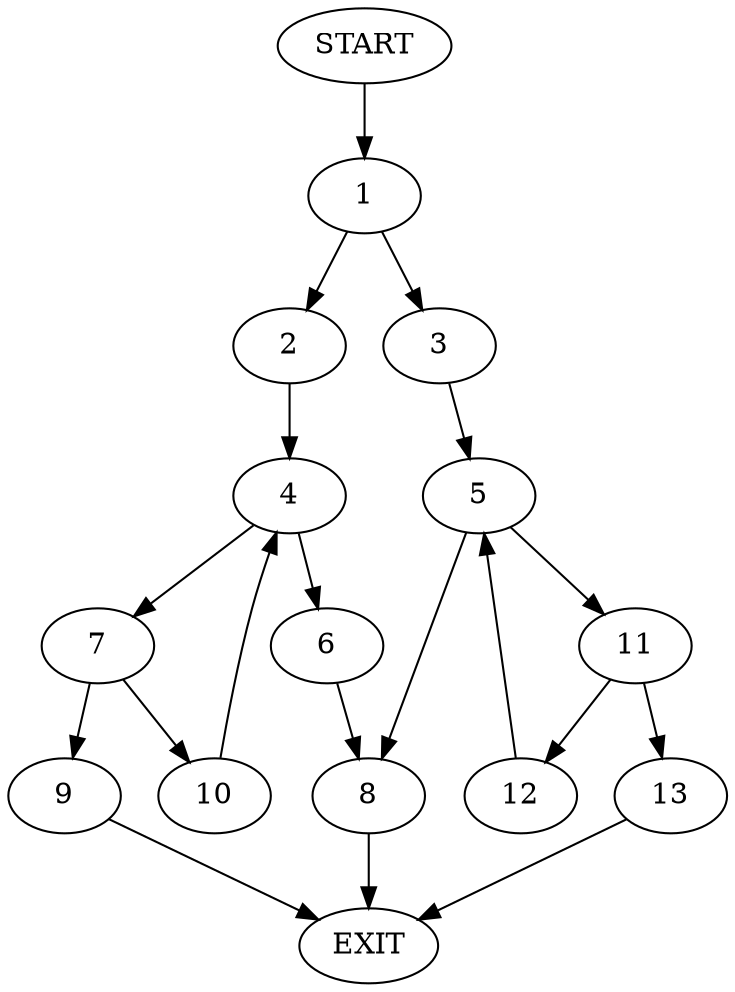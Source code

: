 digraph {
0 [label="START"]
14 [label="EXIT"]
0 -> 1
1 -> 2
1 -> 3
2 -> 4
3 -> 5
4 -> 6
4 -> 7
6 -> 8
7 -> 9
7 -> 10
10 -> 4
9 -> 14
8 -> 14
5 -> 8
5 -> 11
11 -> 12
11 -> 13
13 -> 14
12 -> 5
}
